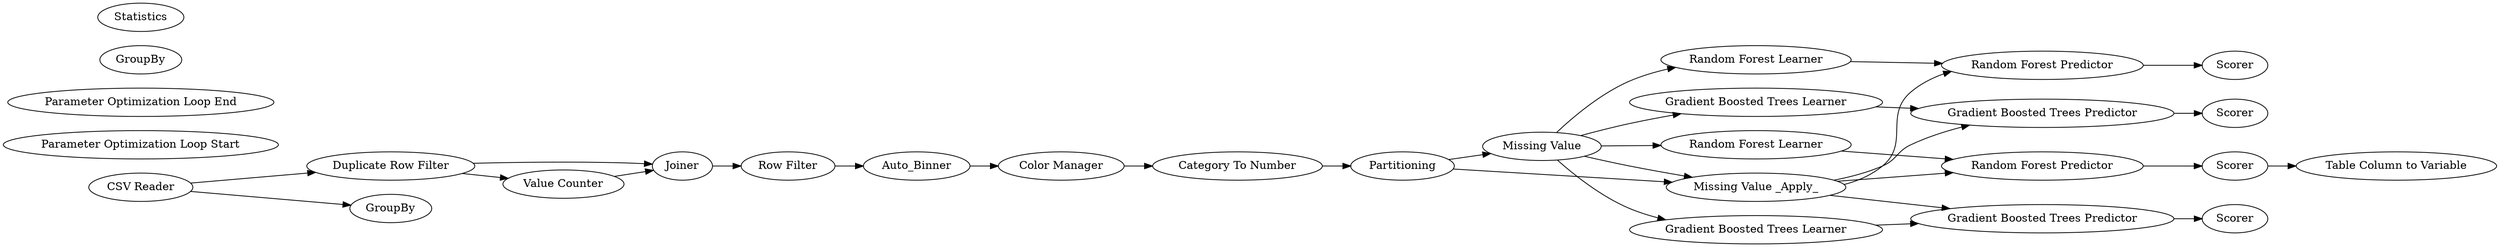 digraph {
	1 [label="CSV Reader"]
	2 [label=Partitioning]
	3 [label="Random Forest Learner"]
	4 [label="Random Forest Predictor"]
	5 [label=Scorer]
	11 [label="Missing Value"]
	13 [label="Duplicate Row Filter"]
	21 [label="Category To Number"]
	99 [label="Parameter Optimization Loop Start"]
	100 [label="Table Column to Variable"]
	101 [label="Parameter Optimization Loop End"]
	108 [label="Value Counter"]
	109 [label=Joiner]
	110 [label="Row Filter"]
	111 [label=GroupBy]
	112 [label=GroupBy]
	113 [label=Statistics]
	115 [label=Auto_Binner]
	116 [label="Color Manager"]
	117 [label="Missing Value _Apply_"]
	118 [label="Random Forest Learner"]
	119 [label="Random Forest Predictor"]
	120 [label=Scorer]
	121 [label="Gradient Boosted Trees Predictor"]
	122 [label="Gradient Boosted Trees Predictor"]
	123 [label="Gradient Boosted Trees Learner"]
	124 [label="Gradient Boosted Trees Learner"]
	125 [label=Scorer]
	126 [label=Scorer]
	1 -> 111
	1 -> 13
	2 -> 11
	2 -> 117
	3 -> 4
	4 -> 5
	5 -> 100
	11 -> 117
	11 -> 118
	11 -> 3
	11 -> 123
	11 -> 124
	13 -> 108
	13 -> 109
	21 -> 2
	108 -> 109
	109 -> 110
	110 -> 115
	115 -> 116
	116 -> 21
	117 -> 119
	117 -> 4
	117 -> 122
	117 -> 121
	118 -> 119
	119 -> 120
	121 -> 125
	122 -> 126
	123 -> 121
	124 -> 122
	rankdir=LR
}
